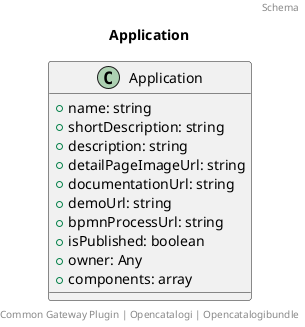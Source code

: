@startuml
title: Application
footer: Common Gateway Plugin | Opencatalogi | Opencatalogibundle 
header: Schema

class Application {
  + name: string
  + shortDescription: string
  + description: string
  + detailPageImageUrl: string
  + documentationUrl: string
  + demoUrl: string
  + bpmnProcessUrl: string
  + isPublished: boolean
  + owner: Any
  + components: array
}
@enduml
